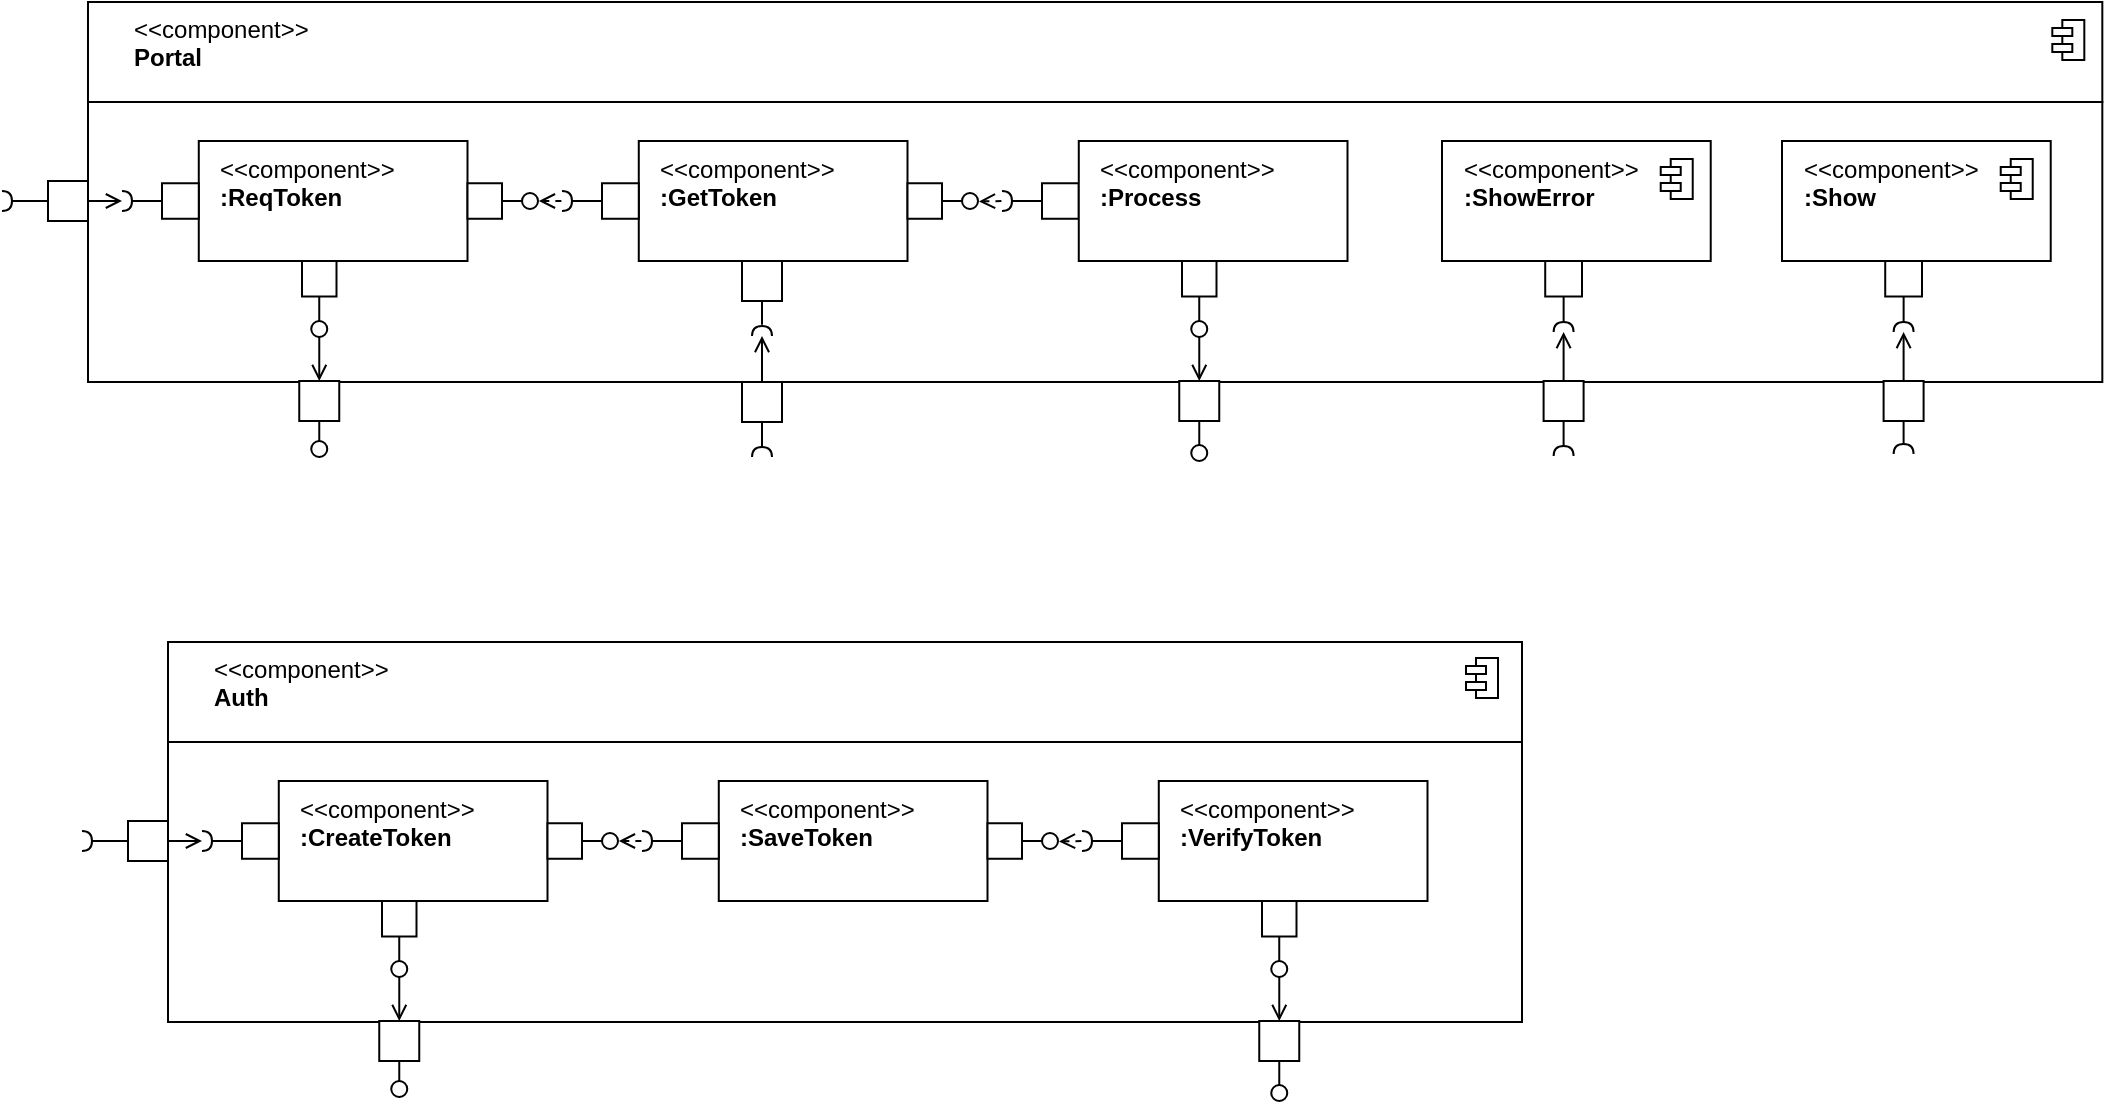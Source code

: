 <mxfile version="21.1.2" type="github">
  <diagram name="第 1 页" id="Jgc5Q6hr3YFyk42l-3hk">
    <mxGraphModel dx="819" dy="505" grid="1" gridSize="10" guides="1" tooltips="1" connect="1" arrows="1" fold="1" page="1" pageScale="1" pageWidth="827" pageHeight="1169" math="0" shadow="0">
      <root>
        <mxCell id="0" />
        <mxCell id="1" parent="0" />
        <mxCell id="EcO92BKpKV2LDxGAMp1K-93" value="" style="group" parent="1" vertex="1" connectable="0">
          <mxGeometry x="190" y="140" width="1050.16" height="229.5" as="geometry" />
        </mxCell>
        <mxCell id="EcO92BKpKV2LDxGAMp1K-94" value="" style="rounded=0;whiteSpace=wrap;html=1;" parent="EcO92BKpKV2LDxGAMp1K-93" vertex="1">
          <mxGeometry x="43" y="50" width="1007.16" height="140" as="geometry" />
        </mxCell>
        <mxCell id="EcO92BKpKV2LDxGAMp1K-95" value="&lt;div&gt;&amp;lt;&amp;lt;component&amp;gt;&amp;gt;&lt;/div&gt;&lt;div&gt;&lt;b&gt;Portal&lt;/b&gt;&lt;/div&gt;" style="html=1;align=left;spacingLeft=21;verticalAlign=top;" parent="EcO92BKpKV2LDxGAMp1K-93" vertex="1">
          <mxGeometry x="42.997" width="1007.163" height="50" as="geometry" />
        </mxCell>
        <mxCell id="EcO92BKpKV2LDxGAMp1K-96" value="" style="shape=module;jettyWidth=10;jettyHeight=4;" parent="EcO92BKpKV2LDxGAMp1K-95" vertex="1">
          <mxGeometry x="1" width="16" height="20" relative="1" as="geometry">
            <mxPoint x="-25" y="9" as="offset" />
          </mxGeometry>
        </mxCell>
        <mxCell id="EcO92BKpKV2LDxGAMp1K-97" value="" style="group" parent="EcO92BKpKV2LDxGAMp1K-93" vertex="1" connectable="0">
          <mxGeometry x="940.8" y="189.5" width="20" height="36.5" as="geometry" />
        </mxCell>
        <mxCell id="EcO92BKpKV2LDxGAMp1K-98" value="" style="html=1;rounded=0;" parent="EcO92BKpKV2LDxGAMp1K-97" vertex="1">
          <mxGeometry width="20" height="20" as="geometry" />
        </mxCell>
        <mxCell id="EcO92BKpKV2LDxGAMp1K-99" value="" style="endArrow=none;html=1;rounded=0;align=center;verticalAlign=top;endFill=0;labelBackgroundColor=none;endSize=2;" parent="EcO92BKpKV2LDxGAMp1K-97" source="EcO92BKpKV2LDxGAMp1K-98" target="EcO92BKpKV2LDxGAMp1K-100" edge="1">
          <mxGeometry relative="1" as="geometry" />
        </mxCell>
        <mxCell id="EcO92BKpKV2LDxGAMp1K-100" value="" style="shape=requiredInterface;html=1;fontSize=11;align=center;fillColor=none;points=[];aspect=fixed;resizable=0;verticalAlign=bottom;labelPosition=center;verticalLabelPosition=top;flipH=1;rotation=90;" parent="EcO92BKpKV2LDxGAMp1K-97" vertex="1">
          <mxGeometry x="7.5" y="29" width="5" height="10" as="geometry" />
        </mxCell>
        <mxCell id="EcO92BKpKV2LDxGAMp1K-101" value="" style="group" parent="EcO92BKpKV2LDxGAMp1K-93" vertex="1" connectable="0">
          <mxGeometry x="889.999" y="69.5" width="134.361" height="95.5" as="geometry" />
        </mxCell>
        <mxCell id="EcO92BKpKV2LDxGAMp1K-102" value="&lt;div&gt;&amp;lt;&amp;lt;component&amp;gt;&amp;gt;&lt;/div&gt;&lt;div&gt;&lt;b&gt;:Show&lt;/b&gt;&lt;/div&gt;" style="html=1;align=left;spacingLeft=9;verticalAlign=top;container=0;" parent="EcO92BKpKV2LDxGAMp1K-101" vertex="1">
          <mxGeometry width="134.361" height="60" as="geometry" />
        </mxCell>
        <mxCell id="EcO92BKpKV2LDxGAMp1K-103" value="" style="shape=module;jettyWidth=10;jettyHeight=4;container=0;" parent="EcO92BKpKV2LDxGAMp1K-101" vertex="1">
          <mxGeometry x="109.361" y="9" width="16" height="20" as="geometry">
            <mxPoint x="-25" y="9" as="offset" />
          </mxGeometry>
        </mxCell>
        <mxCell id="EcO92BKpKV2LDxGAMp1K-104" value="" style="group" parent="EcO92BKpKV2LDxGAMp1K-101" vertex="1" connectable="0">
          <mxGeometry x="51.611" y="60" width="18.39" height="35.5" as="geometry" />
        </mxCell>
        <mxCell id="EcO92BKpKV2LDxGAMp1K-105" value="" style="html=1;rounded=0;container=0;" parent="EcO92BKpKV2LDxGAMp1K-104" vertex="1">
          <mxGeometry width="18.39" height="17.75" as="geometry" />
        </mxCell>
        <mxCell id="EcO92BKpKV2LDxGAMp1K-106" value="" style="endArrow=none;html=1;rounded=0;align=center;verticalAlign=top;endFill=0;labelBackgroundColor=none;endSize=2;" parent="EcO92BKpKV2LDxGAMp1K-104" source="EcO92BKpKV2LDxGAMp1K-105" target="EcO92BKpKV2LDxGAMp1K-107" edge="1">
          <mxGeometry relative="1" as="geometry" />
        </mxCell>
        <mxCell id="EcO92BKpKV2LDxGAMp1K-107" value="" style="shape=requiredInterface;html=1;fontSize=11;align=center;fillColor=none;points=[];aspect=fixed;resizable=0;verticalAlign=bottom;labelPosition=center;verticalLabelPosition=top;flipH=1;rotation=90;container=0;" parent="EcO92BKpKV2LDxGAMp1K-104" vertex="1">
          <mxGeometry x="6.69" y="28" width="5" height="10" as="geometry" />
        </mxCell>
        <mxCell id="EcO92BKpKV2LDxGAMp1K-108" value="" style="endArrow=none;html=1;rounded=0;align=center;verticalAlign=top;endFill=0;labelBackgroundColor=none;endSize=2;startArrow=open;startFill=0;entryX=0.5;entryY=0;entryDx=0;entryDy=0;" parent="EcO92BKpKV2LDxGAMp1K-93" source="EcO92BKpKV2LDxGAMp1K-107" target="EcO92BKpKV2LDxGAMp1K-98" edge="1">
          <mxGeometry relative="1" as="geometry">
            <mxPoint x="1010" y="200" as="sourcePoint" />
            <mxPoint x="900" y="220" as="targetPoint" />
          </mxGeometry>
        </mxCell>
        <mxCell id="EcO92BKpKV2LDxGAMp1K-109" value="" style="group" parent="EcO92BKpKV2LDxGAMp1K-93" vertex="1" connectable="0">
          <mxGeometry x="719.999" y="69.5" width="134.361" height="95.5" as="geometry" />
        </mxCell>
        <mxCell id="EcO92BKpKV2LDxGAMp1K-110" value="&lt;div&gt;&amp;lt;&amp;lt;component&amp;gt;&amp;gt;&lt;/div&gt;&lt;div&gt;&lt;b&gt;:ShowError&lt;/b&gt;&lt;/div&gt;" style="html=1;align=left;spacingLeft=9;verticalAlign=top;container=0;" parent="EcO92BKpKV2LDxGAMp1K-109" vertex="1">
          <mxGeometry width="134.361" height="60" as="geometry" />
        </mxCell>
        <mxCell id="EcO92BKpKV2LDxGAMp1K-111" value="" style="shape=module;jettyWidth=10;jettyHeight=4;container=0;" parent="EcO92BKpKV2LDxGAMp1K-109" vertex="1">
          <mxGeometry x="109.361" y="9" width="16" height="20" as="geometry">
            <mxPoint x="-25" y="9" as="offset" />
          </mxGeometry>
        </mxCell>
        <mxCell id="EcO92BKpKV2LDxGAMp1K-112" value="" style="group" parent="EcO92BKpKV2LDxGAMp1K-109" vertex="1" connectable="0">
          <mxGeometry x="51.611" y="60" width="18.39" height="35.5" as="geometry" />
        </mxCell>
        <mxCell id="EcO92BKpKV2LDxGAMp1K-113" value="" style="html=1;rounded=0;container=0;" parent="EcO92BKpKV2LDxGAMp1K-112" vertex="1">
          <mxGeometry width="18.39" height="17.75" as="geometry" />
        </mxCell>
        <mxCell id="EcO92BKpKV2LDxGAMp1K-114" value="" style="endArrow=none;html=1;rounded=0;align=center;verticalAlign=top;endFill=0;labelBackgroundColor=none;endSize=2;" parent="EcO92BKpKV2LDxGAMp1K-112" source="EcO92BKpKV2LDxGAMp1K-113" target="EcO92BKpKV2LDxGAMp1K-115" edge="1">
          <mxGeometry relative="1" as="geometry" />
        </mxCell>
        <mxCell id="EcO92BKpKV2LDxGAMp1K-115" value="" style="shape=requiredInterface;html=1;fontSize=11;align=center;fillColor=none;points=[];aspect=fixed;resizable=0;verticalAlign=bottom;labelPosition=center;verticalLabelPosition=top;flipH=1;rotation=90;container=0;" parent="EcO92BKpKV2LDxGAMp1K-112" vertex="1">
          <mxGeometry x="6.69" y="28" width="5" height="10" as="geometry" />
        </mxCell>
        <mxCell id="EcO92BKpKV2LDxGAMp1K-116" value="" style="group" parent="EcO92BKpKV2LDxGAMp1K-93" vertex="1" connectable="0">
          <mxGeometry x="770.8" y="189.5" width="20" height="37.5" as="geometry" />
        </mxCell>
        <mxCell id="EcO92BKpKV2LDxGAMp1K-117" value="" style="html=1;rounded=0;" parent="EcO92BKpKV2LDxGAMp1K-116" vertex="1">
          <mxGeometry width="20" height="20" as="geometry" />
        </mxCell>
        <mxCell id="EcO92BKpKV2LDxGAMp1K-118" value="" style="endArrow=none;html=1;rounded=0;align=center;verticalAlign=top;endFill=0;labelBackgroundColor=none;endSize=2;" parent="EcO92BKpKV2LDxGAMp1K-116" source="EcO92BKpKV2LDxGAMp1K-117" target="EcO92BKpKV2LDxGAMp1K-119" edge="1">
          <mxGeometry relative="1" as="geometry" />
        </mxCell>
        <mxCell id="EcO92BKpKV2LDxGAMp1K-119" value="" style="shape=requiredInterface;html=1;fontSize=11;align=center;fillColor=none;points=[];aspect=fixed;resizable=0;verticalAlign=bottom;labelPosition=center;verticalLabelPosition=top;flipH=1;rotation=90;" parent="EcO92BKpKV2LDxGAMp1K-116" vertex="1">
          <mxGeometry x="7.5" y="30" width="5" height="10" as="geometry" />
        </mxCell>
        <mxCell id="EcO92BKpKV2LDxGAMp1K-120" value="" style="endArrow=none;html=1;rounded=0;align=center;verticalAlign=top;endFill=0;labelBackgroundColor=none;endSize=2;startArrow=open;startFill=0;" parent="EcO92BKpKV2LDxGAMp1K-93" source="EcO92BKpKV2LDxGAMp1K-115" target="EcO92BKpKV2LDxGAMp1K-117" edge="1">
          <mxGeometry relative="1" as="geometry">
            <mxPoint x="820" y="210" as="sourcePoint" />
            <mxPoint x="740" y="220" as="targetPoint" />
          </mxGeometry>
        </mxCell>
        <mxCell id="EcO92BKpKV2LDxGAMp1K-121" value="" style="group" parent="EcO92BKpKV2LDxGAMp1K-93" vertex="1" connectable="0">
          <mxGeometry x="588.63" y="189.5" width="20" height="40" as="geometry" />
        </mxCell>
        <mxCell id="EcO92BKpKV2LDxGAMp1K-122" value="" style="html=1;rounded=0;" parent="EcO92BKpKV2LDxGAMp1K-121" vertex="1">
          <mxGeometry width="20" height="20" as="geometry" />
        </mxCell>
        <mxCell id="EcO92BKpKV2LDxGAMp1K-123" value="" style="endArrow=none;html=1;rounded=0;align=center;verticalAlign=top;endFill=0;labelBackgroundColor=none;endSize=2;" parent="EcO92BKpKV2LDxGAMp1K-121" source="EcO92BKpKV2LDxGAMp1K-122" target="EcO92BKpKV2LDxGAMp1K-124" edge="1">
          <mxGeometry relative="1" as="geometry" />
        </mxCell>
        <mxCell id="EcO92BKpKV2LDxGAMp1K-124" value="" style="ellipse;html=1;fontSize=11;align=center;fillColor=none;points=[];aspect=fixed;resizable=0;verticalAlign=bottom;labelPosition=center;verticalLabelPosition=top;flipH=1;" parent="EcO92BKpKV2LDxGAMp1K-121" vertex="1">
          <mxGeometry x="6" y="32" width="8" height="8" as="geometry" />
        </mxCell>
        <mxCell id="EcO92BKpKV2LDxGAMp1K-125" value="" style="shape=module;jettyWidth=10;jettyHeight=4;container=0;" parent="EcO92BKpKV2LDxGAMp1K-93" vertex="1">
          <mxGeometry x="647.75" y="78.5" width="16" height="20" as="geometry">
            <mxPoint x="-25" y="9" as="offset" />
          </mxGeometry>
        </mxCell>
        <mxCell id="EcO92BKpKV2LDxGAMp1K-126" value="" style="group" parent="EcO92BKpKV2LDxGAMp1K-93" vertex="1" connectable="0">
          <mxGeometry x="500" y="69.5" width="172.75" height="98" as="geometry" />
        </mxCell>
        <mxCell id="EcO92BKpKV2LDxGAMp1K-127" value="" style="group" parent="EcO92BKpKV2LDxGAMp1K-126" vertex="1" connectable="0">
          <mxGeometry y="21.13" width="38.39" height="17.75" as="geometry" />
        </mxCell>
        <mxCell id="EcO92BKpKV2LDxGAMp1K-128" value="" style="html=1;rounded=0;container=0;" parent="EcO92BKpKV2LDxGAMp1K-127" vertex="1">
          <mxGeometry x="20" width="18.39" height="17.75" as="geometry" />
        </mxCell>
        <mxCell id="EcO92BKpKV2LDxGAMp1K-129" value="" style="endArrow=none;html=1;rounded=0;align=center;verticalAlign=top;endFill=0;labelBackgroundColor=none;endSize=2;exitX=0;exitY=0.5;exitDx=0;exitDy=0;" parent="EcO92BKpKV2LDxGAMp1K-127" source="EcO92BKpKV2LDxGAMp1K-128" target="EcO92BKpKV2LDxGAMp1K-130" edge="1">
          <mxGeometry relative="1" as="geometry" />
        </mxCell>
        <mxCell id="EcO92BKpKV2LDxGAMp1K-130" value="" style="shape=requiredInterface;html=1;fontSize=11;align=center;fillColor=none;points=[];aspect=fixed;resizable=0;verticalAlign=bottom;labelPosition=center;verticalLabelPosition=top;flipH=1;rotation=-180;container=0;" parent="EcO92BKpKV2LDxGAMp1K-127" vertex="1">
          <mxGeometry y="3.87" width="5" height="10" as="geometry" />
        </mxCell>
        <mxCell id="EcO92BKpKV2LDxGAMp1K-131" value="&lt;div&gt;&amp;lt;&amp;lt;component&amp;gt;&amp;gt;&lt;/div&gt;&lt;div&gt;&lt;b&gt;:Process&lt;/b&gt;&lt;/div&gt;" style="html=1;align=left;spacingLeft=9;verticalAlign=top;container=0;" parent="EcO92BKpKV2LDxGAMp1K-126" vertex="1">
          <mxGeometry x="38.389" width="134.361" height="60" as="geometry" />
        </mxCell>
        <mxCell id="EcO92BKpKV2LDxGAMp1K-132" value="" style="group" parent="EcO92BKpKV2LDxGAMp1K-126" vertex="1" connectable="0">
          <mxGeometry x="90" y="60" width="17.25" height="38" as="geometry" />
        </mxCell>
        <mxCell id="EcO92BKpKV2LDxGAMp1K-133" value="" style="html=1;rounded=0;container=0;" parent="EcO92BKpKV2LDxGAMp1K-132" vertex="1">
          <mxGeometry width="17.25" height="17.75" as="geometry" />
        </mxCell>
        <mxCell id="EcO92BKpKV2LDxGAMp1K-134" value="" style="endArrow=none;html=1;rounded=0;align=center;verticalAlign=top;endFill=0;labelBackgroundColor=none;endSize=2;" parent="EcO92BKpKV2LDxGAMp1K-132" source="EcO92BKpKV2LDxGAMp1K-133" target="EcO92BKpKV2LDxGAMp1K-135" edge="1">
          <mxGeometry relative="1" as="geometry" />
        </mxCell>
        <mxCell id="EcO92BKpKV2LDxGAMp1K-135" value="" style="ellipse;html=1;fontSize=11;align=center;fillColor=none;points=[];aspect=fixed;resizable=0;verticalAlign=bottom;labelPosition=center;verticalLabelPosition=top;flipH=1;container=0;" parent="EcO92BKpKV2LDxGAMp1K-132" vertex="1">
          <mxGeometry x="4.63" y="30" width="8" height="8" as="geometry" />
        </mxCell>
        <mxCell id="EcO92BKpKV2LDxGAMp1K-136" value="" style="endArrow=none;html=1;rounded=0;align=center;verticalAlign=top;endFill=0;labelBackgroundColor=none;endSize=2;startArrow=open;startFill=0;" parent="EcO92BKpKV2LDxGAMp1K-93" source="EcO92BKpKV2LDxGAMp1K-122" target="EcO92BKpKV2LDxGAMp1K-135" edge="1">
          <mxGeometry relative="1" as="geometry">
            <mxPoint x="560" y="205.5" as="sourcePoint" />
            <mxPoint x="630" y="210" as="targetPoint" />
          </mxGeometry>
        </mxCell>
        <mxCell id="EcO92BKpKV2LDxGAMp1K-137" value="" style="shape=module;jettyWidth=10;jettyHeight=4;container=0;" parent="EcO92BKpKV2LDxGAMp1K-93" vertex="1">
          <mxGeometry x="427.75" y="78.5" width="16" height="20" as="geometry">
            <mxPoint x="-25" y="9" as="offset" />
          </mxGeometry>
        </mxCell>
        <mxCell id="EcO92BKpKV2LDxGAMp1K-138" value="" style="group" parent="EcO92BKpKV2LDxGAMp1K-93" vertex="1" connectable="0">
          <mxGeometry x="280" y="69.5" width="208" height="97.5" as="geometry" />
        </mxCell>
        <mxCell id="EcO92BKpKV2LDxGAMp1K-139" value="&lt;div&gt;&amp;lt;&amp;lt;component&amp;gt;&amp;gt;&lt;/div&gt;&lt;div&gt;&lt;b&gt;:GetToken&lt;/b&gt;&lt;/div&gt;" style="html=1;align=left;spacingLeft=9;verticalAlign=top;container=0;" parent="EcO92BKpKV2LDxGAMp1K-138" vertex="1">
          <mxGeometry x="38.389" width="134.361" height="60" as="geometry" />
        </mxCell>
        <mxCell id="EcO92BKpKV2LDxGAMp1K-140" value="" style="group" parent="EcO92BKpKV2LDxGAMp1K-138" vertex="1" connectable="0">
          <mxGeometry x="172.75" y="21.13" width="35.25" height="17.75" as="geometry" />
        </mxCell>
        <mxCell id="EcO92BKpKV2LDxGAMp1K-141" value="" style="html=1;rounded=0;container=0;" parent="EcO92BKpKV2LDxGAMp1K-140" vertex="1">
          <mxGeometry width="17.25" height="17.75" as="geometry" />
        </mxCell>
        <mxCell id="EcO92BKpKV2LDxGAMp1K-142" value="" style="endArrow=none;html=1;rounded=0;align=center;verticalAlign=top;endFill=0;labelBackgroundColor=none;endSize=2;" parent="EcO92BKpKV2LDxGAMp1K-140" source="EcO92BKpKV2LDxGAMp1K-141" target="EcO92BKpKV2LDxGAMp1K-143" edge="1">
          <mxGeometry relative="1" as="geometry" />
        </mxCell>
        <mxCell id="EcO92BKpKV2LDxGAMp1K-143" value="" style="ellipse;html=1;fontSize=11;align=center;fillColor=none;points=[];aspect=fixed;resizable=0;verticalAlign=bottom;labelPosition=center;verticalLabelPosition=top;flipH=1;container=0;" parent="EcO92BKpKV2LDxGAMp1K-140" vertex="1">
          <mxGeometry x="27.25" y="4.87" width="8" height="8" as="geometry" />
        </mxCell>
        <mxCell id="EcO92BKpKV2LDxGAMp1K-144" value="" style="group" parent="EcO92BKpKV2LDxGAMp1K-138" vertex="1" connectable="0">
          <mxGeometry x="90" y="60" width="20" height="37.5" as="geometry" />
        </mxCell>
        <mxCell id="EcO92BKpKV2LDxGAMp1K-145" value="" style="html=1;rounded=0;" parent="EcO92BKpKV2LDxGAMp1K-144" vertex="1">
          <mxGeometry width="20" height="20" as="geometry" />
        </mxCell>
        <mxCell id="EcO92BKpKV2LDxGAMp1K-146" value="" style="endArrow=none;html=1;rounded=0;align=center;verticalAlign=top;endFill=0;labelBackgroundColor=none;endSize=2;entryX=1.134;entryY=0.5;entryDx=0;entryDy=0;entryPerimeter=0;" parent="EcO92BKpKV2LDxGAMp1K-144" source="EcO92BKpKV2LDxGAMp1K-145" target="EcO92BKpKV2LDxGAMp1K-147" edge="1">
          <mxGeometry relative="1" as="geometry">
            <mxPoint x="13" y="50" as="targetPoint" />
          </mxGeometry>
        </mxCell>
        <mxCell id="EcO92BKpKV2LDxGAMp1K-147" value="" style="shape=requiredInterface;html=1;fontSize=11;align=center;fillColor=none;points=[];aspect=fixed;resizable=0;verticalAlign=bottom;labelPosition=center;verticalLabelPosition=top;flipH=1;rotation=90;" parent="EcO92BKpKV2LDxGAMp1K-144" vertex="1">
          <mxGeometry x="7.5" y="30" width="5" height="10" as="geometry" />
        </mxCell>
        <mxCell id="EcO92BKpKV2LDxGAMp1K-148" value="" style="group" parent="EcO92BKpKV2LDxGAMp1K-138" vertex="1" connectable="0">
          <mxGeometry y="21.13" width="38.39" height="17.75" as="geometry" />
        </mxCell>
        <mxCell id="EcO92BKpKV2LDxGAMp1K-149" value="" style="html=1;rounded=0;container=0;" parent="EcO92BKpKV2LDxGAMp1K-148" vertex="1">
          <mxGeometry x="20" width="18.39" height="17.75" as="geometry" />
        </mxCell>
        <mxCell id="EcO92BKpKV2LDxGAMp1K-150" value="" style="endArrow=none;html=1;rounded=0;align=center;verticalAlign=top;endFill=0;labelBackgroundColor=none;endSize=2;" parent="EcO92BKpKV2LDxGAMp1K-148" source="EcO92BKpKV2LDxGAMp1K-149" target="EcO92BKpKV2LDxGAMp1K-151" edge="1">
          <mxGeometry relative="1" as="geometry" />
        </mxCell>
        <mxCell id="EcO92BKpKV2LDxGAMp1K-151" value="" style="shape=requiredInterface;html=1;fontSize=11;align=center;fillColor=none;points=[];aspect=fixed;resizable=0;verticalAlign=bottom;labelPosition=center;verticalLabelPosition=top;flipH=1;rotation=-180;container=0;" parent="EcO92BKpKV2LDxGAMp1K-148" vertex="1">
          <mxGeometry y="3.87" width="5" height="10" as="geometry" />
        </mxCell>
        <mxCell id="EcO92BKpKV2LDxGAMp1K-152" style="rounded=0;orthogonalLoop=1;jettySize=auto;html=1;labelBackgroundColor=none;endArrow=none;endFill=0;fontSize=9;dashed=1;exitX=-0.059;exitY=0.524;exitDx=0;exitDy=0;exitPerimeter=0;startArrow=open;startFill=0;" parent="EcO92BKpKV2LDxGAMp1K-93" source="EcO92BKpKV2LDxGAMp1K-143" target="EcO92BKpKV2LDxGAMp1K-130" edge="1">
          <mxGeometry relative="1" as="geometry">
            <mxPoint x="278" y="109.5" as="sourcePoint" />
            <mxPoint x="290" y="109.5" as="targetPoint" />
          </mxGeometry>
        </mxCell>
        <mxCell id="EcO92BKpKV2LDxGAMp1K-153" value="" style="group" parent="EcO92BKpKV2LDxGAMp1K-93" vertex="1" connectable="0">
          <mxGeometry x="370" y="190" width="20" height="37.5" as="geometry" />
        </mxCell>
        <mxCell id="EcO92BKpKV2LDxGAMp1K-154" value="" style="html=1;rounded=0;" parent="EcO92BKpKV2LDxGAMp1K-153" vertex="1">
          <mxGeometry width="20" height="20" as="geometry" />
        </mxCell>
        <mxCell id="EcO92BKpKV2LDxGAMp1K-155" value="" style="endArrow=none;html=1;rounded=0;align=center;verticalAlign=top;endFill=0;labelBackgroundColor=none;endSize=2;" parent="EcO92BKpKV2LDxGAMp1K-153" source="EcO92BKpKV2LDxGAMp1K-154" target="EcO92BKpKV2LDxGAMp1K-156" edge="1">
          <mxGeometry relative="1" as="geometry" />
        </mxCell>
        <mxCell id="EcO92BKpKV2LDxGAMp1K-156" value="" style="shape=requiredInterface;html=1;fontSize=11;align=center;fillColor=none;points=[];aspect=fixed;resizable=0;verticalAlign=bottom;labelPosition=center;verticalLabelPosition=top;flipH=1;rotation=90;" parent="EcO92BKpKV2LDxGAMp1K-153" vertex="1">
          <mxGeometry x="7.5" y="30" width="5" height="10" as="geometry" />
        </mxCell>
        <mxCell id="EcO92BKpKV2LDxGAMp1K-157" value="" style="endArrow=none;html=1;rounded=0;align=center;verticalAlign=top;endFill=0;labelBackgroundColor=none;endSize=2;startArrow=open;startFill=0;entryX=0.5;entryY=0;entryDx=0;entryDy=0;" parent="EcO92BKpKV2LDxGAMp1K-93" source="EcO92BKpKV2LDxGAMp1K-147" target="EcO92BKpKV2LDxGAMp1K-154" edge="1">
          <mxGeometry relative="1" as="geometry">
            <mxPoint x="440" y="210" as="sourcePoint" />
            <mxPoint x="330" y="220" as="targetPoint" />
          </mxGeometry>
        </mxCell>
        <mxCell id="EcO92BKpKV2LDxGAMp1K-158" value="" style="shape=module;jettyWidth=10;jettyHeight=4;container=0;" parent="EcO92BKpKV2LDxGAMp1K-93" vertex="1">
          <mxGeometry x="207.75" y="78.5" width="16" height="20" as="geometry">
            <mxPoint x="-25" y="9" as="offset" />
          </mxGeometry>
        </mxCell>
        <mxCell id="EcO92BKpKV2LDxGAMp1K-159" value="" style="group" parent="EcO92BKpKV2LDxGAMp1K-93" vertex="1" connectable="0">
          <mxGeometry x="60" y="69.5" width="208" height="98" as="geometry" />
        </mxCell>
        <mxCell id="EcO92BKpKV2LDxGAMp1K-160" value="&lt;div&gt;&amp;lt;&amp;lt;component&amp;gt;&amp;gt;&lt;/div&gt;&lt;div&gt;&lt;b&gt;:ReqToken&lt;/b&gt;&lt;/div&gt;" style="html=1;align=left;spacingLeft=9;verticalAlign=top;container=0;" parent="EcO92BKpKV2LDxGAMp1K-159" vertex="1">
          <mxGeometry x="38.389" width="134.361" height="60" as="geometry" />
        </mxCell>
        <mxCell id="EcO92BKpKV2LDxGAMp1K-161" value="" style="group" parent="EcO92BKpKV2LDxGAMp1K-159" vertex="1" connectable="0">
          <mxGeometry y="21.13" width="38.39" height="17.75" as="geometry" />
        </mxCell>
        <mxCell id="EcO92BKpKV2LDxGAMp1K-162" value="" style="html=1;rounded=0;container=0;" parent="EcO92BKpKV2LDxGAMp1K-161" vertex="1">
          <mxGeometry x="20" width="18.39" height="17.75" as="geometry" />
        </mxCell>
        <mxCell id="EcO92BKpKV2LDxGAMp1K-163" value="" style="endArrow=none;html=1;rounded=0;align=center;verticalAlign=top;endFill=0;labelBackgroundColor=none;endSize=2;" parent="EcO92BKpKV2LDxGAMp1K-161" source="EcO92BKpKV2LDxGAMp1K-162" target="EcO92BKpKV2LDxGAMp1K-164" edge="1">
          <mxGeometry relative="1" as="geometry" />
        </mxCell>
        <mxCell id="EcO92BKpKV2LDxGAMp1K-164" value="" style="shape=requiredInterface;html=1;fontSize=11;align=center;fillColor=none;points=[];aspect=fixed;resizable=0;verticalAlign=bottom;labelPosition=center;verticalLabelPosition=top;flipH=1;rotation=-180;container=0;" parent="EcO92BKpKV2LDxGAMp1K-161" vertex="1">
          <mxGeometry y="3.87" width="5" height="10" as="geometry" />
        </mxCell>
        <mxCell id="EcO92BKpKV2LDxGAMp1K-165" value="" style="group" parent="EcO92BKpKV2LDxGAMp1K-159" vertex="1" connectable="0">
          <mxGeometry x="90" y="60" width="17.25" height="38" as="geometry" />
        </mxCell>
        <mxCell id="EcO92BKpKV2LDxGAMp1K-166" value="" style="html=1;rounded=0;container=0;" parent="EcO92BKpKV2LDxGAMp1K-165" vertex="1">
          <mxGeometry width="17.25" height="17.75" as="geometry" />
        </mxCell>
        <mxCell id="EcO92BKpKV2LDxGAMp1K-167" value="" style="endArrow=none;html=1;rounded=0;align=center;verticalAlign=top;endFill=0;labelBackgroundColor=none;endSize=2;" parent="EcO92BKpKV2LDxGAMp1K-165" source="EcO92BKpKV2LDxGAMp1K-166" target="EcO92BKpKV2LDxGAMp1K-168" edge="1">
          <mxGeometry relative="1" as="geometry" />
        </mxCell>
        <mxCell id="EcO92BKpKV2LDxGAMp1K-168" value="" style="ellipse;html=1;fontSize=11;align=center;fillColor=none;points=[];aspect=fixed;resizable=0;verticalAlign=bottom;labelPosition=center;verticalLabelPosition=top;flipH=1;container=0;" parent="EcO92BKpKV2LDxGAMp1K-165" vertex="1">
          <mxGeometry x="4.63" y="30" width="8" height="8" as="geometry" />
        </mxCell>
        <mxCell id="EcO92BKpKV2LDxGAMp1K-169" value="" style="group" parent="EcO92BKpKV2LDxGAMp1K-159" vertex="1" connectable="0">
          <mxGeometry x="172.75" y="21.13" width="35.25" height="17.75" as="geometry" />
        </mxCell>
        <mxCell id="EcO92BKpKV2LDxGAMp1K-170" value="" style="html=1;rounded=0;container=0;" parent="EcO92BKpKV2LDxGAMp1K-169" vertex="1">
          <mxGeometry width="17.25" height="17.75" as="geometry" />
        </mxCell>
        <mxCell id="EcO92BKpKV2LDxGAMp1K-171" value="" style="endArrow=none;html=1;rounded=0;align=center;verticalAlign=top;endFill=0;labelBackgroundColor=none;endSize=2;" parent="EcO92BKpKV2LDxGAMp1K-169" source="EcO92BKpKV2LDxGAMp1K-170" target="EcO92BKpKV2LDxGAMp1K-172" edge="1">
          <mxGeometry relative="1" as="geometry" />
        </mxCell>
        <mxCell id="EcO92BKpKV2LDxGAMp1K-172" value="" style="ellipse;html=1;fontSize=11;align=center;fillColor=none;points=[];aspect=fixed;resizable=0;verticalAlign=bottom;labelPosition=center;verticalLabelPosition=top;flipH=1;container=0;" parent="EcO92BKpKV2LDxGAMp1K-169" vertex="1">
          <mxGeometry x="27.25" y="4.87" width="8" height="8" as="geometry" />
        </mxCell>
        <mxCell id="EcO92BKpKV2LDxGAMp1K-173" style="rounded=0;orthogonalLoop=1;jettySize=auto;html=1;labelBackgroundColor=none;endArrow=none;endFill=0;fontSize=9;dashed=1;exitX=-0.054;exitY=0.499;exitDx=0;exitDy=0;exitPerimeter=0;startArrow=open;startFill=0;" parent="EcO92BKpKV2LDxGAMp1K-93" source="EcO92BKpKV2LDxGAMp1K-172" target="EcO92BKpKV2LDxGAMp1K-151" edge="1">
          <mxGeometry relative="1" as="geometry">
            <mxPoint x="268" y="100.5" as="sourcePoint" />
            <mxPoint x="400" y="224.5" as="targetPoint" />
          </mxGeometry>
        </mxCell>
        <mxCell id="EcO92BKpKV2LDxGAMp1K-174" value="" style="group" parent="EcO92BKpKV2LDxGAMp1K-93" vertex="1" connectable="0">
          <mxGeometry x="148.63" y="189.5" width="20" height="38" as="geometry" />
        </mxCell>
        <mxCell id="EcO92BKpKV2LDxGAMp1K-175" value="" style="html=1;rounded=0;" parent="EcO92BKpKV2LDxGAMp1K-174" vertex="1">
          <mxGeometry width="20" height="20" as="geometry" />
        </mxCell>
        <mxCell id="EcO92BKpKV2LDxGAMp1K-176" value="" style="endArrow=none;html=1;rounded=0;align=center;verticalAlign=top;endFill=0;labelBackgroundColor=none;endSize=2;" parent="EcO92BKpKV2LDxGAMp1K-174" source="EcO92BKpKV2LDxGAMp1K-175" target="EcO92BKpKV2LDxGAMp1K-177" edge="1">
          <mxGeometry relative="1" as="geometry" />
        </mxCell>
        <mxCell id="EcO92BKpKV2LDxGAMp1K-177" value="" style="ellipse;html=1;fontSize=11;align=center;fillColor=none;points=[];aspect=fixed;resizable=0;verticalAlign=bottom;labelPosition=center;verticalLabelPosition=top;flipH=1;" parent="EcO92BKpKV2LDxGAMp1K-174" vertex="1">
          <mxGeometry x="6" y="30" width="8" height="8" as="geometry" />
        </mxCell>
        <mxCell id="EcO92BKpKV2LDxGAMp1K-178" value="" style="endArrow=none;html=1;rounded=0;align=center;verticalAlign=top;endFill=0;labelBackgroundColor=none;endSize=2;startArrow=open;startFill=0;" parent="EcO92BKpKV2LDxGAMp1K-93" source="EcO92BKpKV2LDxGAMp1K-175" target="EcO92BKpKV2LDxGAMp1K-168" edge="1">
          <mxGeometry relative="1" as="geometry">
            <mxPoint x="140" y="220" as="sourcePoint" />
            <mxPoint x="130" y="210" as="targetPoint" />
          </mxGeometry>
        </mxCell>
        <mxCell id="EcO92BKpKV2LDxGAMp1K-179" value="" style="group" parent="EcO92BKpKV2LDxGAMp1K-93" vertex="1" connectable="0">
          <mxGeometry y="89.5" width="43" height="20" as="geometry" />
        </mxCell>
        <mxCell id="EcO92BKpKV2LDxGAMp1K-180" value="" style="html=1;rounded=0;" parent="EcO92BKpKV2LDxGAMp1K-179" vertex="1">
          <mxGeometry x="23" width="20" height="20" as="geometry" />
        </mxCell>
        <mxCell id="EcO92BKpKV2LDxGAMp1K-181" value="" style="endArrow=none;html=1;rounded=0;align=center;verticalAlign=top;endFill=0;labelBackgroundColor=none;endSize=2;" parent="EcO92BKpKV2LDxGAMp1K-179" source="EcO92BKpKV2LDxGAMp1K-180" target="EcO92BKpKV2LDxGAMp1K-182" edge="1">
          <mxGeometry relative="1" as="geometry" />
        </mxCell>
        <mxCell id="EcO92BKpKV2LDxGAMp1K-182" value="" style="shape=requiredInterface;html=1;fontSize=11;align=center;fillColor=none;points=[];aspect=fixed;resizable=0;verticalAlign=bottom;labelPosition=center;verticalLabelPosition=top;flipH=1;rotation=-180;" parent="EcO92BKpKV2LDxGAMp1K-179" vertex="1">
          <mxGeometry y="5" width="5" height="10" as="geometry" />
        </mxCell>
        <mxCell id="EcO92BKpKV2LDxGAMp1K-183" value="" style="endArrow=none;html=1;rounded=0;align=center;verticalAlign=top;endFill=0;labelBackgroundColor=none;startArrow=open;startFill=0;" parent="EcO92BKpKV2LDxGAMp1K-93" source="EcO92BKpKV2LDxGAMp1K-164" target="EcO92BKpKV2LDxGAMp1K-180" edge="1">
          <mxGeometry relative="1" as="geometry">
            <mxPoint x="30" y="140" as="sourcePoint" />
            <mxPoint x="169" y="199.5" as="targetPoint" />
          </mxGeometry>
        </mxCell>
        <mxCell id="Jk48O9FE6iyKjOAGDBV3-2" value="" style="rounded=0;whiteSpace=wrap;html=1;container=0;" vertex="1" parent="1">
          <mxGeometry x="273" y="510" width="677" height="140" as="geometry" />
        </mxCell>
        <mxCell id="Jk48O9FE6iyKjOAGDBV3-3" value="&lt;div&gt;&amp;lt;&amp;lt;component&amp;gt;&amp;gt;&lt;/div&gt;&lt;div&gt;&lt;b&gt;Auth&lt;/b&gt;&lt;/div&gt;" style="html=1;align=left;spacingLeft=21;verticalAlign=top;container=0;" vertex="1" parent="1">
          <mxGeometry x="273" y="460" width="677" height="50" as="geometry" />
        </mxCell>
        <mxCell id="Jk48O9FE6iyKjOAGDBV3-33" value="" style="shape=module;jettyWidth=10;jettyHeight=4;container=0;" vertex="1" parent="1">
          <mxGeometry x="877.75" y="538.5" width="16" height="20" as="geometry">
            <mxPoint x="-25" y="9" as="offset" />
          </mxGeometry>
        </mxCell>
        <mxCell id="Jk48O9FE6iyKjOAGDBV3-44" value="" style="endArrow=none;html=1;rounded=0;align=center;verticalAlign=top;endFill=0;labelBackgroundColor=none;endSize=2;startArrow=open;startFill=0;" edge="1" parent="1" source="Jk48O9FE6iyKjOAGDBV3-30" target="Jk48O9FE6iyKjOAGDBV3-43">
          <mxGeometry relative="1" as="geometry">
            <mxPoint x="790" y="665.5" as="sourcePoint" />
            <mxPoint x="860" y="670" as="targetPoint" />
          </mxGeometry>
        </mxCell>
        <mxCell id="Jk48O9FE6iyKjOAGDBV3-45" value="" style="shape=module;jettyWidth=10;jettyHeight=4;container=0;" vertex="1" parent="1">
          <mxGeometry x="657.75" y="538.5" width="16" height="20" as="geometry">
            <mxPoint x="-25" y="9" as="offset" />
          </mxGeometry>
        </mxCell>
        <mxCell id="Jk48O9FE6iyKjOAGDBV3-60" style="rounded=0;orthogonalLoop=1;jettySize=auto;html=1;labelBackgroundColor=none;endArrow=none;endFill=0;fontSize=9;dashed=1;exitX=-0.059;exitY=0.524;exitDx=0;exitDy=0;exitPerimeter=0;startArrow=open;startFill=0;" edge="1" parent="1" source="Jk48O9FE6iyKjOAGDBV3-51" target="Jk48O9FE6iyKjOAGDBV3-38">
          <mxGeometry relative="1" as="geometry">
            <mxPoint x="508" y="569.5" as="sourcePoint" />
            <mxPoint x="520" y="569.5" as="targetPoint" />
          </mxGeometry>
        </mxCell>
        <mxCell id="Jk48O9FE6iyKjOAGDBV3-66" value="" style="shape=module;jettyWidth=10;jettyHeight=4;container=0;" vertex="1" parent="1">
          <mxGeometry x="437.75" y="538.5" width="16" height="20" as="geometry">
            <mxPoint x="-25" y="9" as="offset" />
          </mxGeometry>
        </mxCell>
        <mxCell id="Jk48O9FE6iyKjOAGDBV3-81" style="rounded=0;orthogonalLoop=1;jettySize=auto;html=1;labelBackgroundColor=none;endArrow=none;endFill=0;fontSize=9;dashed=1;exitX=-0.054;exitY=0.499;exitDx=0;exitDy=0;exitPerimeter=0;startArrow=open;startFill=0;" edge="1" parent="1" source="Jk48O9FE6iyKjOAGDBV3-80" target="Jk48O9FE6iyKjOAGDBV3-59">
          <mxGeometry relative="1" as="geometry">
            <mxPoint x="498" y="560.5" as="sourcePoint" />
            <mxPoint x="630" y="684.5" as="targetPoint" />
          </mxGeometry>
        </mxCell>
        <mxCell id="Jk48O9FE6iyKjOAGDBV3-86" value="" style="endArrow=none;html=1;rounded=0;align=center;verticalAlign=top;endFill=0;labelBackgroundColor=none;endSize=2;startArrow=open;startFill=0;" edge="1" parent="1" source="Jk48O9FE6iyKjOAGDBV3-83" target="Jk48O9FE6iyKjOAGDBV3-76">
          <mxGeometry relative="1" as="geometry">
            <mxPoint x="370" y="680" as="sourcePoint" />
            <mxPoint x="360" y="670" as="targetPoint" />
          </mxGeometry>
        </mxCell>
        <mxCell id="Jk48O9FE6iyKjOAGDBV3-91" value="" style="endArrow=none;html=1;rounded=0;align=center;verticalAlign=top;endFill=0;labelBackgroundColor=none;startArrow=open;startFill=0;" edge="1" parent="1" source="Jk48O9FE6iyKjOAGDBV3-72" target="Jk48O9FE6iyKjOAGDBV3-88">
          <mxGeometry relative="1" as="geometry">
            <mxPoint x="260" y="600" as="sourcePoint" />
            <mxPoint x="399" y="659.5" as="targetPoint" />
          </mxGeometry>
        </mxCell>
        <mxCell id="Jk48O9FE6iyKjOAGDBV3-47" value="&lt;div&gt;&amp;lt;&amp;lt;component&amp;gt;&amp;gt;&lt;/div&gt;&lt;div&gt;&lt;b&gt;:SaveToken&lt;/b&gt;&lt;/div&gt;" style="html=1;align=left;spacingLeft=9;verticalAlign=top;container=0;" vertex="1" parent="1">
          <mxGeometry x="548.389" y="529.5" width="134.361" height="60" as="geometry" />
        </mxCell>
        <mxCell id="Jk48O9FE6iyKjOAGDBV3-4" value="" style="shape=module;jettyWidth=10;jettyHeight=4;container=0;" vertex="1" parent="1">
          <mxGeometry x="922.0" y="468" width="16" height="20" as="geometry">
            <mxPoint x="-25" y="9" as="offset" />
          </mxGeometry>
        </mxCell>
        <mxCell id="Jk48O9FE6iyKjOAGDBV3-30" value="" style="html=1;rounded=0;container=0;" vertex="1" parent="1">
          <mxGeometry x="818.63" y="649.5" width="20" height="20" as="geometry" />
        </mxCell>
        <mxCell id="Jk48O9FE6iyKjOAGDBV3-31" value="" style="endArrow=none;html=1;rounded=0;align=center;verticalAlign=top;endFill=0;labelBackgroundColor=none;endSize=2;" edge="1" parent="1" source="Jk48O9FE6iyKjOAGDBV3-30" target="Jk48O9FE6iyKjOAGDBV3-32">
          <mxGeometry relative="1" as="geometry" />
        </mxCell>
        <mxCell id="Jk48O9FE6iyKjOAGDBV3-32" value="" style="ellipse;html=1;fontSize=11;align=center;fillColor=none;points=[];aspect=fixed;resizable=0;verticalAlign=bottom;labelPosition=center;verticalLabelPosition=top;flipH=1;container=0;" vertex="1" parent="1">
          <mxGeometry x="824.63" y="681.5" width="8" height="8" as="geometry" />
        </mxCell>
        <mxCell id="Jk48O9FE6iyKjOAGDBV3-39" value="&lt;div&gt;&amp;lt;&amp;lt;component&amp;gt;&amp;gt;&lt;/div&gt;&lt;div&gt;&lt;b&gt;:VerifyToken&lt;/b&gt;&lt;/div&gt;" style="html=1;align=left;spacingLeft=9;verticalAlign=top;container=0;" vertex="1" parent="1">
          <mxGeometry x="768.389" y="529.5" width="134.361" height="60" as="geometry" />
        </mxCell>
        <mxCell id="Jk48O9FE6iyKjOAGDBV3-36" value="" style="html=1;rounded=0;container=0;" vertex="1" parent="1">
          <mxGeometry x="750" y="550.63" width="18.39" height="17.75" as="geometry" />
        </mxCell>
        <mxCell id="Jk48O9FE6iyKjOAGDBV3-37" value="" style="endArrow=none;html=1;rounded=0;align=center;verticalAlign=top;endFill=0;labelBackgroundColor=none;endSize=2;exitX=0;exitY=0.5;exitDx=0;exitDy=0;" edge="1" parent="1" source="Jk48O9FE6iyKjOAGDBV3-36" target="Jk48O9FE6iyKjOAGDBV3-38">
          <mxGeometry relative="1" as="geometry" />
        </mxCell>
        <mxCell id="Jk48O9FE6iyKjOAGDBV3-38" value="" style="shape=requiredInterface;html=1;fontSize=11;align=center;fillColor=none;points=[];aspect=fixed;resizable=0;verticalAlign=bottom;labelPosition=center;verticalLabelPosition=top;flipH=1;rotation=-180;container=0;" vertex="1" parent="1">
          <mxGeometry x="730" y="554.5" width="5" height="10" as="geometry" />
        </mxCell>
        <mxCell id="Jk48O9FE6iyKjOAGDBV3-41" value="" style="html=1;rounded=0;container=0;" vertex="1" parent="1">
          <mxGeometry x="820" y="589.5" width="17.25" height="17.75" as="geometry" />
        </mxCell>
        <mxCell id="Jk48O9FE6iyKjOAGDBV3-42" value="" style="endArrow=none;html=1;rounded=0;align=center;verticalAlign=top;endFill=0;labelBackgroundColor=none;endSize=2;" edge="1" parent="1" source="Jk48O9FE6iyKjOAGDBV3-41" target="Jk48O9FE6iyKjOAGDBV3-43">
          <mxGeometry relative="1" as="geometry" />
        </mxCell>
        <mxCell id="Jk48O9FE6iyKjOAGDBV3-43" value="" style="ellipse;html=1;fontSize=11;align=center;fillColor=none;points=[];aspect=fixed;resizable=0;verticalAlign=bottom;labelPosition=center;verticalLabelPosition=top;flipH=1;container=0;" vertex="1" parent="1">
          <mxGeometry x="824.63" y="619.5" width="8" height="8" as="geometry" />
        </mxCell>
        <mxCell id="Jk48O9FE6iyKjOAGDBV3-68" value="&lt;div&gt;&amp;lt;&amp;lt;component&amp;gt;&amp;gt;&lt;/div&gt;&lt;div&gt;&lt;b&gt;:CreateToken&lt;/b&gt;&lt;/div&gt;" style="html=1;align=left;spacingLeft=9;verticalAlign=top;container=0;" vertex="1" parent="1">
          <mxGeometry x="328.389" y="529.5" width="134.361" height="60" as="geometry" />
        </mxCell>
        <mxCell id="Jk48O9FE6iyKjOAGDBV3-70" value="" style="html=1;rounded=0;container=0;" vertex="1" parent="1">
          <mxGeometry x="310" y="550.63" width="18.39" height="17.75" as="geometry" />
        </mxCell>
        <mxCell id="Jk48O9FE6iyKjOAGDBV3-71" value="" style="endArrow=none;html=1;rounded=0;align=center;verticalAlign=top;endFill=0;labelBackgroundColor=none;endSize=2;" edge="1" parent="1" source="Jk48O9FE6iyKjOAGDBV3-70" target="Jk48O9FE6iyKjOAGDBV3-72">
          <mxGeometry relative="1" as="geometry" />
        </mxCell>
        <mxCell id="Jk48O9FE6iyKjOAGDBV3-72" value="" style="shape=requiredInterface;html=1;fontSize=11;align=center;fillColor=none;points=[];aspect=fixed;resizable=0;verticalAlign=bottom;labelPosition=center;verticalLabelPosition=top;flipH=1;rotation=-180;container=0;" vertex="1" parent="1">
          <mxGeometry x="290" y="554.5" width="5" height="10" as="geometry" />
        </mxCell>
        <mxCell id="Jk48O9FE6iyKjOAGDBV3-74" value="" style="html=1;rounded=0;container=0;" vertex="1" parent="1">
          <mxGeometry x="380" y="589.5" width="17.25" height="17.75" as="geometry" />
        </mxCell>
        <mxCell id="Jk48O9FE6iyKjOAGDBV3-75" value="" style="endArrow=none;html=1;rounded=0;align=center;verticalAlign=top;endFill=0;labelBackgroundColor=none;endSize=2;" edge="1" parent="1" source="Jk48O9FE6iyKjOAGDBV3-74" target="Jk48O9FE6iyKjOAGDBV3-76">
          <mxGeometry relative="1" as="geometry" />
        </mxCell>
        <mxCell id="Jk48O9FE6iyKjOAGDBV3-76" value="" style="ellipse;html=1;fontSize=11;align=center;fillColor=none;points=[];aspect=fixed;resizable=0;verticalAlign=bottom;labelPosition=center;verticalLabelPosition=top;flipH=1;container=0;" vertex="1" parent="1">
          <mxGeometry x="384.63" y="619.5" width="8" height="8" as="geometry" />
        </mxCell>
        <mxCell id="Jk48O9FE6iyKjOAGDBV3-78" value="" style="html=1;rounded=0;container=0;" vertex="1" parent="1">
          <mxGeometry x="462.75" y="550.63" width="17.25" height="17.75" as="geometry" />
        </mxCell>
        <mxCell id="Jk48O9FE6iyKjOAGDBV3-79" value="" style="endArrow=none;html=1;rounded=0;align=center;verticalAlign=top;endFill=0;labelBackgroundColor=none;endSize=2;" edge="1" parent="1" source="Jk48O9FE6iyKjOAGDBV3-78" target="Jk48O9FE6iyKjOAGDBV3-80">
          <mxGeometry relative="1" as="geometry" />
        </mxCell>
        <mxCell id="Jk48O9FE6iyKjOAGDBV3-80" value="" style="ellipse;html=1;fontSize=11;align=center;fillColor=none;points=[];aspect=fixed;resizable=0;verticalAlign=bottom;labelPosition=center;verticalLabelPosition=top;flipH=1;container=0;" vertex="1" parent="1">
          <mxGeometry x="490" y="555.5" width="8" height="8" as="geometry" />
        </mxCell>
        <mxCell id="Jk48O9FE6iyKjOAGDBV3-83" value="" style="html=1;rounded=0;container=0;" vertex="1" parent="1">
          <mxGeometry x="378.63" y="649.5" width="20" height="20" as="geometry" />
        </mxCell>
        <mxCell id="Jk48O9FE6iyKjOAGDBV3-84" value="" style="endArrow=none;html=1;rounded=0;align=center;verticalAlign=top;endFill=0;labelBackgroundColor=none;endSize=2;" edge="1" parent="1" source="Jk48O9FE6iyKjOAGDBV3-83" target="Jk48O9FE6iyKjOAGDBV3-85">
          <mxGeometry relative="1" as="geometry" />
        </mxCell>
        <mxCell id="Jk48O9FE6iyKjOAGDBV3-85" value="" style="ellipse;html=1;fontSize=11;align=center;fillColor=none;points=[];aspect=fixed;resizable=0;verticalAlign=bottom;labelPosition=center;verticalLabelPosition=top;flipH=1;container=0;" vertex="1" parent="1">
          <mxGeometry x="384.63" y="679.5" width="8" height="8" as="geometry" />
        </mxCell>
        <mxCell id="Jk48O9FE6iyKjOAGDBV3-88" value="" style="html=1;rounded=0;container=0;" vertex="1" parent="1">
          <mxGeometry x="253" y="549.5" width="20" height="20" as="geometry" />
        </mxCell>
        <mxCell id="Jk48O9FE6iyKjOAGDBV3-89" value="" style="endArrow=none;html=1;rounded=0;align=center;verticalAlign=top;endFill=0;labelBackgroundColor=none;endSize=2;" edge="1" parent="1" source="Jk48O9FE6iyKjOAGDBV3-88" target="Jk48O9FE6iyKjOAGDBV3-90">
          <mxGeometry relative="1" as="geometry" />
        </mxCell>
        <mxCell id="Jk48O9FE6iyKjOAGDBV3-90" value="" style="shape=requiredInterface;html=1;fontSize=11;align=center;fillColor=none;points=[];aspect=fixed;resizable=0;verticalAlign=bottom;labelPosition=center;verticalLabelPosition=top;flipH=1;rotation=-180;container=0;" vertex="1" parent="1">
          <mxGeometry x="230" y="554.5" width="5" height="10" as="geometry" />
        </mxCell>
        <mxCell id="Jk48O9FE6iyKjOAGDBV3-49" value="" style="html=1;rounded=0;container=0;" vertex="1" parent="1">
          <mxGeometry x="682.75" y="550.63" width="17.25" height="17.75" as="geometry" />
        </mxCell>
        <mxCell id="Jk48O9FE6iyKjOAGDBV3-50" value="" style="endArrow=none;html=1;rounded=0;align=center;verticalAlign=top;endFill=0;labelBackgroundColor=none;endSize=2;" edge="1" parent="1" source="Jk48O9FE6iyKjOAGDBV3-49" target="Jk48O9FE6iyKjOAGDBV3-51">
          <mxGeometry relative="1" as="geometry" />
        </mxCell>
        <mxCell id="Jk48O9FE6iyKjOAGDBV3-51" value="" style="ellipse;html=1;fontSize=11;align=center;fillColor=none;points=[];aspect=fixed;resizable=0;verticalAlign=bottom;labelPosition=center;verticalLabelPosition=top;flipH=1;container=0;" vertex="1" parent="1">
          <mxGeometry x="710" y="555.5" width="8" height="8" as="geometry" />
        </mxCell>
        <mxCell id="Jk48O9FE6iyKjOAGDBV3-57" value="" style="html=1;rounded=0;container=0;" vertex="1" parent="1">
          <mxGeometry x="530" y="550.63" width="18.39" height="17.75" as="geometry" />
        </mxCell>
        <mxCell id="Jk48O9FE6iyKjOAGDBV3-58" value="" style="endArrow=none;html=1;rounded=0;align=center;verticalAlign=top;endFill=0;labelBackgroundColor=none;endSize=2;" edge="1" parent="1" source="Jk48O9FE6iyKjOAGDBV3-57" target="Jk48O9FE6iyKjOAGDBV3-59">
          <mxGeometry relative="1" as="geometry" />
        </mxCell>
        <mxCell id="Jk48O9FE6iyKjOAGDBV3-59" value="" style="shape=requiredInterface;html=1;fontSize=11;align=center;fillColor=none;points=[];aspect=fixed;resizable=0;verticalAlign=bottom;labelPosition=center;verticalLabelPosition=top;flipH=1;rotation=-180;container=0;" vertex="1" parent="1">
          <mxGeometry x="510" y="554.5" width="5" height="10" as="geometry" />
        </mxCell>
      </root>
    </mxGraphModel>
  </diagram>
</mxfile>
